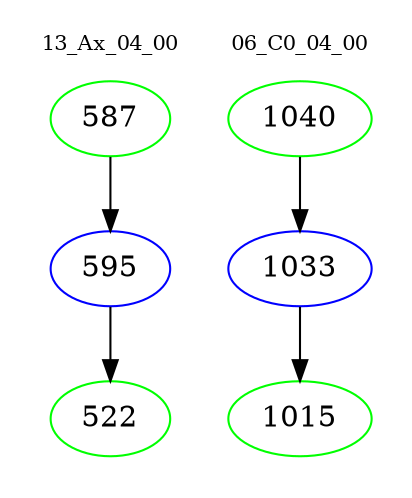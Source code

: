 digraph{
subgraph cluster_0 {
color = white
label = "13_Ax_04_00";
fontsize=10;
T0_587 [label="587", color="green"]
T0_587 -> T0_595 [color="black"]
T0_595 [label="595", color="blue"]
T0_595 -> T0_522 [color="black"]
T0_522 [label="522", color="green"]
}
subgraph cluster_1 {
color = white
label = "06_C0_04_00";
fontsize=10;
T1_1040 [label="1040", color="green"]
T1_1040 -> T1_1033 [color="black"]
T1_1033 [label="1033", color="blue"]
T1_1033 -> T1_1015 [color="black"]
T1_1015 [label="1015", color="green"]
}
}
